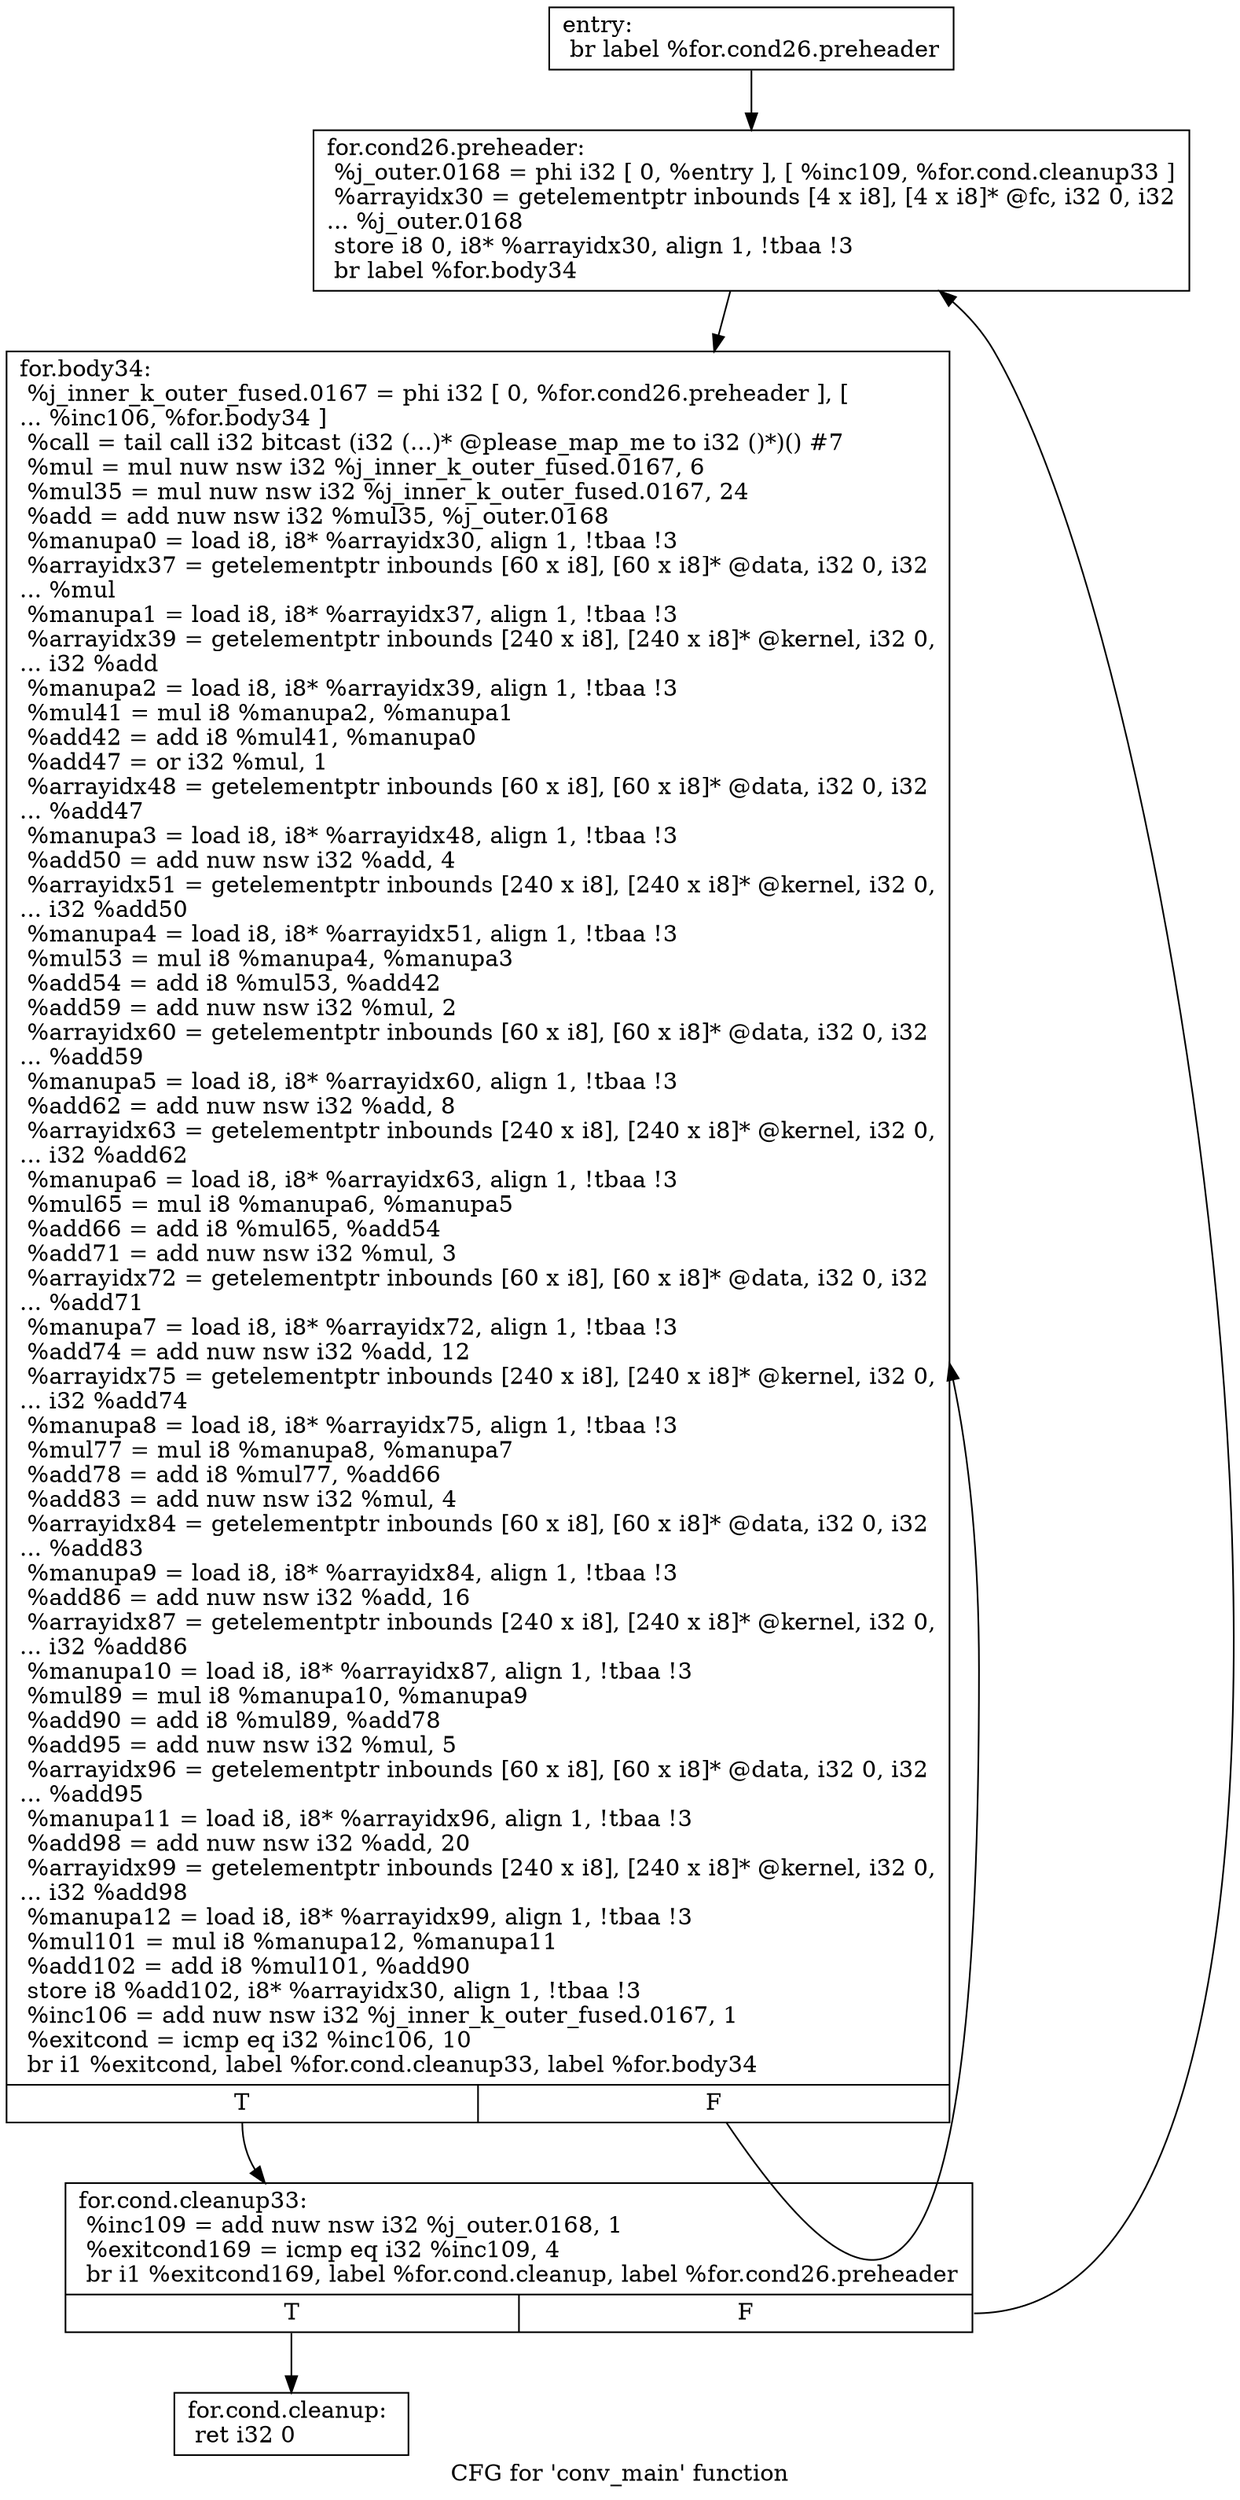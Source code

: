 digraph "CFG for 'conv_main' function" {
	label="CFG for 'conv_main' function";

	Node0x55eca9e2a780 [shape=record,label="{entry:\l  br label %for.cond26.preheader\l}"];
	Node0x55eca9e2a780 -> Node0x55eca9e2acb0;
	Node0x55eca9e2acb0 [shape=record,label="{for.cond26.preheader:                             \l  %j_outer.0168 = phi i32 [ 0, %entry ], [ %inc109, %for.cond.cleanup33 ]\l  %arrayidx30 = getelementptr inbounds [4 x i8], [4 x i8]* @fc, i32 0, i32\l... %j_outer.0168\l  store i8 0, i8* %arrayidx30, align 1, !tbaa !3\l  br label %for.body34\l}"];
	Node0x55eca9e2acb0 -> Node0x55eca9e2b130;
	Node0x55eca9e2b270 [shape=record,label="{for.cond.cleanup:                                 \l  ret i32 0\l}"];
	Node0x55eca9e2ae10 [shape=record,label="{for.cond.cleanup33:                               \l  %inc109 = add nuw nsw i32 %j_outer.0168, 1\l  %exitcond169 = icmp eq i32 %inc109, 4\l  br i1 %exitcond169, label %for.cond.cleanup, label %for.cond26.preheader\l|{<s0>T|<s1>F}}"];
	Node0x55eca9e2ae10:s0 -> Node0x55eca9e2b270;
	Node0x55eca9e2ae10:s1 -> Node0x55eca9e2acb0;
	Node0x55eca9e2b130 [shape=record,label="{for.body34:                                       \l  %j_inner_k_outer_fused.0167 = phi i32 [ 0, %for.cond26.preheader ], [\l... %inc106, %for.body34 ]\l  %call = tail call i32 bitcast (i32 (...)* @please_map_me to i32 ()*)() #7\l  %mul = mul nuw nsw i32 %j_inner_k_outer_fused.0167, 6\l  %mul35 = mul nuw nsw i32 %j_inner_k_outer_fused.0167, 24\l  %add = add nuw nsw i32 %mul35, %j_outer.0168\l  %manupa0 = load i8, i8* %arrayidx30, align 1, !tbaa !3\l  %arrayidx37 = getelementptr inbounds [60 x i8], [60 x i8]* @data, i32 0, i32\l... %mul\l  %manupa1 = load i8, i8* %arrayidx37, align 1, !tbaa !3\l  %arrayidx39 = getelementptr inbounds [240 x i8], [240 x i8]* @kernel, i32 0,\l... i32 %add\l  %manupa2 = load i8, i8* %arrayidx39, align 1, !tbaa !3\l  %mul41 = mul i8 %manupa2, %manupa1\l  %add42 = add i8 %mul41, %manupa0\l  %add47 = or i32 %mul, 1\l  %arrayidx48 = getelementptr inbounds [60 x i8], [60 x i8]* @data, i32 0, i32\l... %add47\l  %manupa3 = load i8, i8* %arrayidx48, align 1, !tbaa !3\l  %add50 = add nuw nsw i32 %add, 4\l  %arrayidx51 = getelementptr inbounds [240 x i8], [240 x i8]* @kernel, i32 0,\l... i32 %add50\l  %manupa4 = load i8, i8* %arrayidx51, align 1, !tbaa !3\l  %mul53 = mul i8 %manupa4, %manupa3\l  %add54 = add i8 %mul53, %add42\l  %add59 = add nuw nsw i32 %mul, 2\l  %arrayidx60 = getelementptr inbounds [60 x i8], [60 x i8]* @data, i32 0, i32\l... %add59\l  %manupa5 = load i8, i8* %arrayidx60, align 1, !tbaa !3\l  %add62 = add nuw nsw i32 %add, 8\l  %arrayidx63 = getelementptr inbounds [240 x i8], [240 x i8]* @kernel, i32 0,\l... i32 %add62\l  %manupa6 = load i8, i8* %arrayidx63, align 1, !tbaa !3\l  %mul65 = mul i8 %manupa6, %manupa5\l  %add66 = add i8 %mul65, %add54\l  %add71 = add nuw nsw i32 %mul, 3\l  %arrayidx72 = getelementptr inbounds [60 x i8], [60 x i8]* @data, i32 0, i32\l... %add71\l  %manupa7 = load i8, i8* %arrayidx72, align 1, !tbaa !3\l  %add74 = add nuw nsw i32 %add, 12\l  %arrayidx75 = getelementptr inbounds [240 x i8], [240 x i8]* @kernel, i32 0,\l... i32 %add74\l  %manupa8 = load i8, i8* %arrayidx75, align 1, !tbaa !3\l  %mul77 = mul i8 %manupa8, %manupa7\l  %add78 = add i8 %mul77, %add66\l  %add83 = add nuw nsw i32 %mul, 4\l  %arrayidx84 = getelementptr inbounds [60 x i8], [60 x i8]* @data, i32 0, i32\l... %add83\l  %manupa9 = load i8, i8* %arrayidx84, align 1, !tbaa !3\l  %add86 = add nuw nsw i32 %add, 16\l  %arrayidx87 = getelementptr inbounds [240 x i8], [240 x i8]* @kernel, i32 0,\l... i32 %add86\l  %manupa10 = load i8, i8* %arrayidx87, align 1, !tbaa !3\l  %mul89 = mul i8 %manupa10, %manupa9\l  %add90 = add i8 %mul89, %add78\l  %add95 = add nuw nsw i32 %mul, 5\l  %arrayidx96 = getelementptr inbounds [60 x i8], [60 x i8]* @data, i32 0, i32\l... %add95\l  %manupa11 = load i8, i8* %arrayidx96, align 1, !tbaa !3\l  %add98 = add nuw nsw i32 %add, 20\l  %arrayidx99 = getelementptr inbounds [240 x i8], [240 x i8]* @kernel, i32 0,\l... i32 %add98\l  %manupa12 = load i8, i8* %arrayidx99, align 1, !tbaa !3\l  %mul101 = mul i8 %manupa12, %manupa11\l  %add102 = add i8 %mul101, %add90\l  store i8 %add102, i8* %arrayidx30, align 1, !tbaa !3\l  %inc106 = add nuw nsw i32 %j_inner_k_outer_fused.0167, 1\l  %exitcond = icmp eq i32 %inc106, 10\l  br i1 %exitcond, label %for.cond.cleanup33, label %for.body34\l|{<s0>T|<s1>F}}"];
	Node0x55eca9e2b130:s0 -> Node0x55eca9e2ae10;
	Node0x55eca9e2b130:s1 -> Node0x55eca9e2b130;
}
